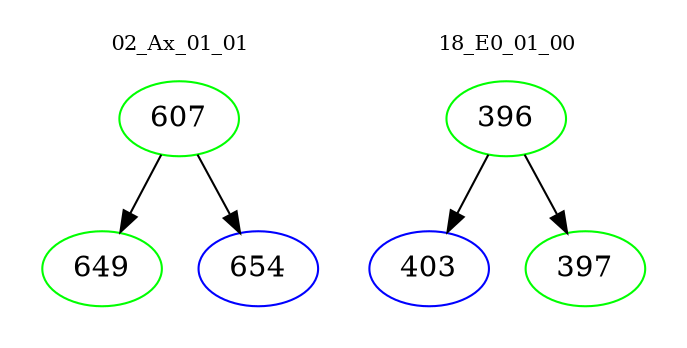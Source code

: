 digraph{
subgraph cluster_0 {
color = white
label = "02_Ax_01_01";
fontsize=10;
T0_607 [label="607", color="green"]
T0_607 -> T0_649 [color="black"]
T0_649 [label="649", color="green"]
T0_607 -> T0_654 [color="black"]
T0_654 [label="654", color="blue"]
}
subgraph cluster_1 {
color = white
label = "18_E0_01_00";
fontsize=10;
T1_396 [label="396", color="green"]
T1_396 -> T1_403 [color="black"]
T1_403 [label="403", color="blue"]
T1_396 -> T1_397 [color="black"]
T1_397 [label="397", color="green"]
}
}
